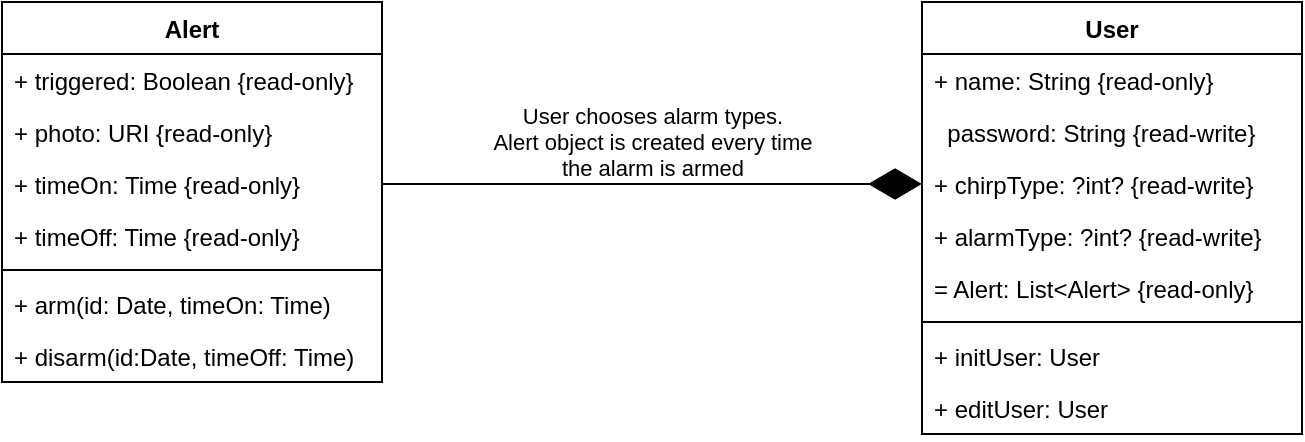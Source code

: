 <mxfile version="23.0.2" type="device">
  <diagram name="Page-1" id="htAdSNcWlhiPEnMqPCJC">
    <mxGraphModel dx="1101" dy="744" grid="1" gridSize="10" guides="1" tooltips="1" connect="1" arrows="1" fold="1" page="1" pageScale="1" pageWidth="850" pageHeight="1100" math="0" shadow="0">
      <root>
        <mxCell id="0" />
        <mxCell id="1" parent="0" />
        <mxCell id="QO3o60luh7Fnf20lb6pL-1" value="Alert" style="swimlane;fontStyle=1;align=center;verticalAlign=top;childLayout=stackLayout;horizontal=1;startSize=26;horizontalStack=0;resizeParent=1;resizeParentMax=0;resizeLast=0;collapsible=1;marginBottom=0;whiteSpace=wrap;html=1;" parent="1" vertex="1">
          <mxGeometry x="80" y="80" width="190" height="190" as="geometry" />
        </mxCell>
        <mxCell id="QO3o60luh7Fnf20lb6pL-12" value="+ triggered: Boolean {read-only}" style="text;strokeColor=none;fillColor=none;align=left;verticalAlign=top;spacingLeft=4;spacingRight=4;overflow=hidden;rotatable=0;points=[[0,0.5],[1,0.5]];portConstraint=eastwest;whiteSpace=wrap;html=1;" parent="QO3o60luh7Fnf20lb6pL-1" vertex="1">
          <mxGeometry y="26" width="190" height="26" as="geometry" />
        </mxCell>
        <mxCell id="QO3o60luh7Fnf20lb6pL-13" value="+ photo: URI {read-only}" style="text;strokeColor=none;fillColor=none;align=left;verticalAlign=top;spacingLeft=4;spacingRight=4;overflow=hidden;rotatable=0;points=[[0,0.5],[1,0.5]];portConstraint=eastwest;whiteSpace=wrap;html=1;" parent="QO3o60luh7Fnf20lb6pL-1" vertex="1">
          <mxGeometry y="52" width="190" height="26" as="geometry" />
        </mxCell>
        <mxCell id="QO3o60luh7Fnf20lb6pL-2" value="+ timeOn: Time {read-only}" style="text;strokeColor=none;fillColor=none;align=left;verticalAlign=top;spacingLeft=4;spacingRight=4;overflow=hidden;rotatable=0;points=[[0,0.5],[1,0.5]];portConstraint=eastwest;whiteSpace=wrap;html=1;" parent="QO3o60luh7Fnf20lb6pL-1" vertex="1">
          <mxGeometry y="78" width="190" height="26" as="geometry" />
        </mxCell>
        <mxCell id="QO3o60luh7Fnf20lb6pL-11" value="+ timeOff: Time {read-only}" style="text;strokeColor=none;fillColor=none;align=left;verticalAlign=top;spacingLeft=4;spacingRight=4;overflow=hidden;rotatable=0;points=[[0,0.5],[1,0.5]];portConstraint=eastwest;whiteSpace=wrap;html=1;" parent="QO3o60luh7Fnf20lb6pL-1" vertex="1">
          <mxGeometry y="104" width="190" height="26" as="geometry" />
        </mxCell>
        <mxCell id="QO3o60luh7Fnf20lb6pL-3" value="" style="line;strokeWidth=1;fillColor=none;align=left;verticalAlign=middle;spacingTop=-1;spacingLeft=3;spacingRight=3;rotatable=0;labelPosition=right;points=[];portConstraint=eastwest;strokeColor=inherit;" parent="QO3o60luh7Fnf20lb6pL-1" vertex="1">
          <mxGeometry y="130" width="190" height="8" as="geometry" />
        </mxCell>
        <mxCell id="QO3o60luh7Fnf20lb6pL-4" value="+ arm(id: Date, timeOn: Time)&amp;nbsp;" style="text;strokeColor=none;fillColor=none;align=left;verticalAlign=top;spacingLeft=4;spacingRight=4;overflow=hidden;rotatable=0;points=[[0,0.5],[1,0.5]];portConstraint=eastwest;whiteSpace=wrap;html=1;" parent="QO3o60luh7Fnf20lb6pL-1" vertex="1">
          <mxGeometry y="138" width="190" height="26" as="geometry" />
        </mxCell>
        <mxCell id="JbfR-_CshwhSvyDO_35e-1" value="+ disarm(id:Date, timeOff: Time)" style="text;strokeColor=none;fillColor=none;align=left;verticalAlign=top;spacingLeft=4;spacingRight=4;overflow=hidden;rotatable=0;points=[[0,0.5],[1,0.5]];portConstraint=eastwest;whiteSpace=wrap;html=1;" parent="QO3o60luh7Fnf20lb6pL-1" vertex="1">
          <mxGeometry y="164" width="190" height="26" as="geometry" />
        </mxCell>
        <mxCell id="QO3o60luh7Fnf20lb6pL-5" value="User" style="swimlane;fontStyle=1;align=center;verticalAlign=top;childLayout=stackLayout;horizontal=1;startSize=26;horizontalStack=0;resizeParent=1;resizeParentMax=0;resizeLast=0;collapsible=1;marginBottom=0;whiteSpace=wrap;html=1;" parent="1" vertex="1">
          <mxGeometry x="540" y="80" width="190" height="216" as="geometry" />
        </mxCell>
        <mxCell id="QO3o60luh7Fnf20lb6pL-6" value="+ name: String {read-only}" style="text;strokeColor=none;fillColor=none;align=left;verticalAlign=top;spacingLeft=4;spacingRight=4;overflow=hidden;rotatable=0;points=[[0,0.5],[1,0.5]];portConstraint=eastwest;whiteSpace=wrap;html=1;" parent="QO3o60luh7Fnf20lb6pL-5" vertex="1">
          <mxGeometry y="26" width="190" height="26" as="geometry" />
        </mxCell>
        <mxCell id="QO3o60luh7Fnf20lb6pL-30" value="&amp;nbsp; password: String {read-write}" style="text;strokeColor=none;fillColor=none;align=left;verticalAlign=top;spacingLeft=4;spacingRight=4;overflow=hidden;rotatable=0;points=[[0,0.5],[1,0.5]];portConstraint=eastwest;whiteSpace=wrap;html=1;" parent="QO3o60luh7Fnf20lb6pL-5" vertex="1">
          <mxGeometry y="52" width="190" height="26" as="geometry" />
        </mxCell>
        <mxCell id="QO3o60luh7Fnf20lb6pL-29" value="+ chirpType: ?int? {read-write}" style="text;strokeColor=none;fillColor=none;align=left;verticalAlign=top;spacingLeft=4;spacingRight=4;overflow=hidden;rotatable=0;points=[[0,0.5],[1,0.5]];portConstraint=eastwest;whiteSpace=wrap;html=1;" parent="QO3o60luh7Fnf20lb6pL-5" vertex="1">
          <mxGeometry y="78" width="190" height="26" as="geometry" />
        </mxCell>
        <mxCell id="QO3o60luh7Fnf20lb6pL-27" value="+ alarmType: ?int? {read-write}" style="text;strokeColor=none;fillColor=none;align=left;verticalAlign=top;spacingLeft=4;spacingRight=4;overflow=hidden;rotatable=0;points=[[0,0.5],[1,0.5]];portConstraint=eastwest;whiteSpace=wrap;html=1;" parent="QO3o60luh7Fnf20lb6pL-5" vertex="1">
          <mxGeometry y="104" width="190" height="26" as="geometry" />
        </mxCell>
        <mxCell id="JbfR-_CshwhSvyDO_35e-3" value="= Alert: List&amp;lt;Alert&amp;gt; {read-only}" style="text;strokeColor=none;fillColor=none;align=left;verticalAlign=top;spacingLeft=4;spacingRight=4;overflow=hidden;rotatable=0;points=[[0,0.5],[1,0.5]];portConstraint=eastwest;whiteSpace=wrap;html=1;" parent="QO3o60luh7Fnf20lb6pL-5" vertex="1">
          <mxGeometry y="130" width="190" height="26" as="geometry" />
        </mxCell>
        <mxCell id="QO3o60luh7Fnf20lb6pL-7" value="" style="line;strokeWidth=1;fillColor=none;align=left;verticalAlign=middle;spacingTop=-1;spacingLeft=3;spacingRight=3;rotatable=0;labelPosition=right;points=[];portConstraint=eastwest;strokeColor=inherit;" parent="QO3o60luh7Fnf20lb6pL-5" vertex="1">
          <mxGeometry y="156" width="190" height="8" as="geometry" />
        </mxCell>
        <mxCell id="QO3o60luh7Fnf20lb6pL-8" value="+ initUser: User&amp;nbsp;" style="text;strokeColor=none;fillColor=none;align=left;verticalAlign=top;spacingLeft=4;spacingRight=4;overflow=hidden;rotatable=0;points=[[0,0.5],[1,0.5]];portConstraint=eastwest;whiteSpace=wrap;html=1;" parent="QO3o60luh7Fnf20lb6pL-5" vertex="1">
          <mxGeometry y="164" width="190" height="26" as="geometry" />
        </mxCell>
        <mxCell id="wxeyFeRqXpnGtLMAPGU9-1" value="+ editUser: User&amp;nbsp;" style="text;strokeColor=none;fillColor=none;align=left;verticalAlign=top;spacingLeft=4;spacingRight=4;overflow=hidden;rotatable=0;points=[[0,0.5],[1,0.5]];portConstraint=eastwest;whiteSpace=wrap;html=1;" parent="QO3o60luh7Fnf20lb6pL-5" vertex="1">
          <mxGeometry y="190" width="190" height="26" as="geometry" />
        </mxCell>
        <mxCell id="JbfR-_CshwhSvyDO_35e-2" value="User chooses alarm types.&lt;br&gt;Alert object is created every time&lt;br&gt;the alarm is armed" style="endArrow=diamondThin;endFill=1;endSize=24;html=1;rounded=0;entryX=0;entryY=0.5;entryDx=0;entryDy=0;spacingBottom=43;labelBackgroundColor=none;exitX=1;exitY=0.5;exitDx=0;exitDy=0;" parent="1" source="QO3o60luh7Fnf20lb6pL-2" target="QO3o60luh7Fnf20lb6pL-29" edge="1">
          <mxGeometry width="160" relative="1" as="geometry">
            <mxPoint x="310" y="171" as="sourcePoint" />
            <mxPoint x="510" y="170" as="targetPoint" />
          </mxGeometry>
        </mxCell>
      </root>
    </mxGraphModel>
  </diagram>
</mxfile>
